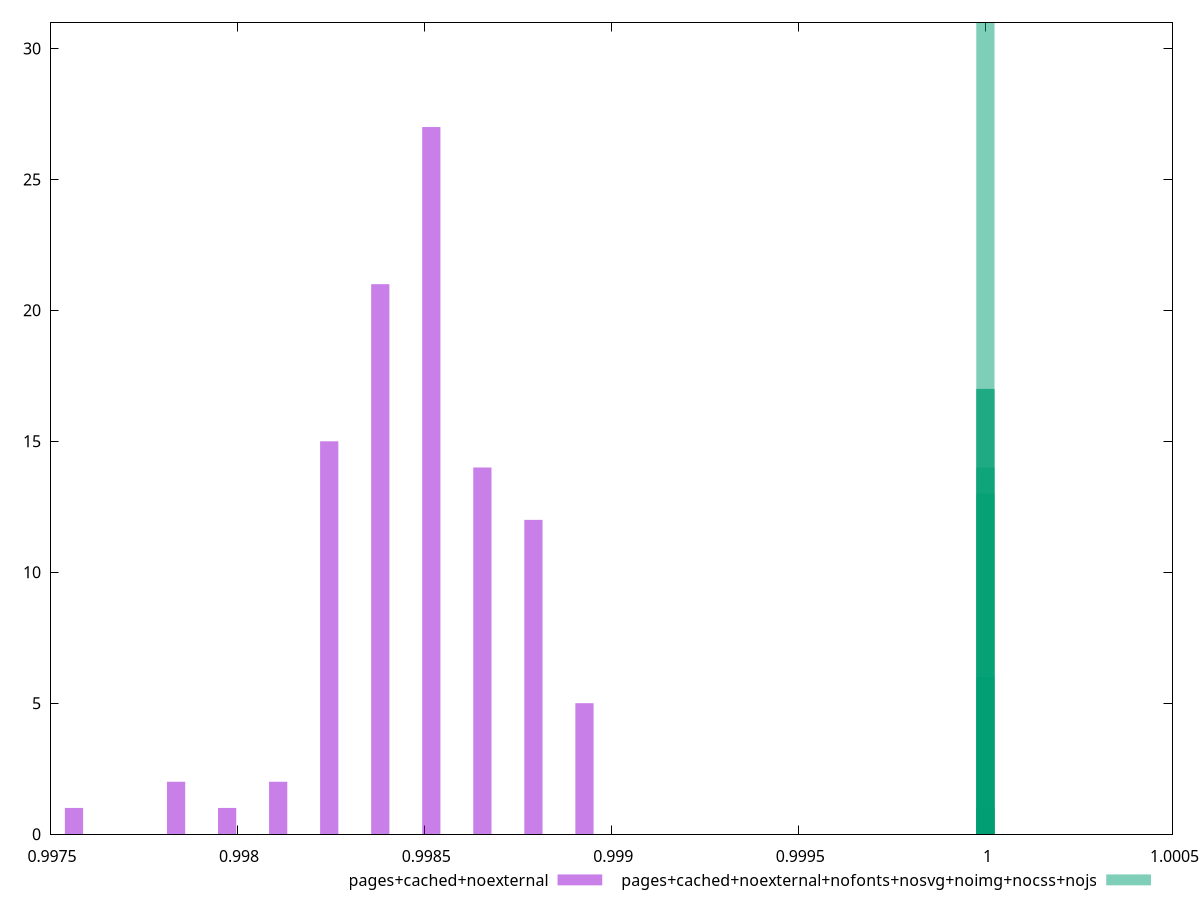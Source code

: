 $_pagesCachedNoexternal <<EOF
0.9987919661459206 12
0.9985191094416054 27
0.9982462527372901 15
0.9986555377937629 14
0.9983826810894477 21
0.9989283944980781 5
0.9981098243851325 2
0.9978369676808172 2
0.997564110976502 1
0.9979733960329749 1
EOF
$_pagesCachedNoexternalNofontsNosvgNoimgNocssNojs <<EOF
0.999999972000053 14
0.9999999526263565 17
0.9999999429395082 31
0.9999999623132048 13
0.9999999235658118 6
0.99999993325266 17
0.9999999816869012 1
0.9999999138789636 1
EOF
set key outside below
set terminal pngcairo
set output "report_00004_2020-11-02T20-21-41.718Z/mainthread-work-breakdown/mainthread-work-breakdown_pages+cached+noexternal_pages+cached+noexternal+nofonts+nosvg+noimg+nocss+nojs+hist.png"
set boxwidth 0.00004871741420798381
set style fill transparent solid 0.5 noborder
set yrange [0:31]
plot $_pagesCachedNoexternal title "pages+cached+noexternal" with boxes ,$_pagesCachedNoexternalNofontsNosvgNoimgNocssNojs title "pages+cached+noexternal+nofonts+nosvg+noimg+nocss+nojs" with boxes ,